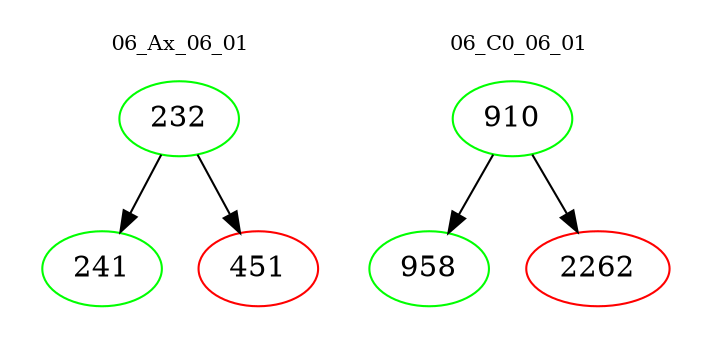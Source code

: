 digraph{
subgraph cluster_0 {
color = white
label = "06_Ax_06_01";
fontsize=10;
T0_232 [label="232", color="green"]
T0_232 -> T0_241 [color="black"]
T0_241 [label="241", color="green"]
T0_232 -> T0_451 [color="black"]
T0_451 [label="451", color="red"]
}
subgraph cluster_1 {
color = white
label = "06_C0_06_01";
fontsize=10;
T1_910 [label="910", color="green"]
T1_910 -> T1_958 [color="black"]
T1_958 [label="958", color="green"]
T1_910 -> T1_2262 [color="black"]
T1_2262 [label="2262", color="red"]
}
}
